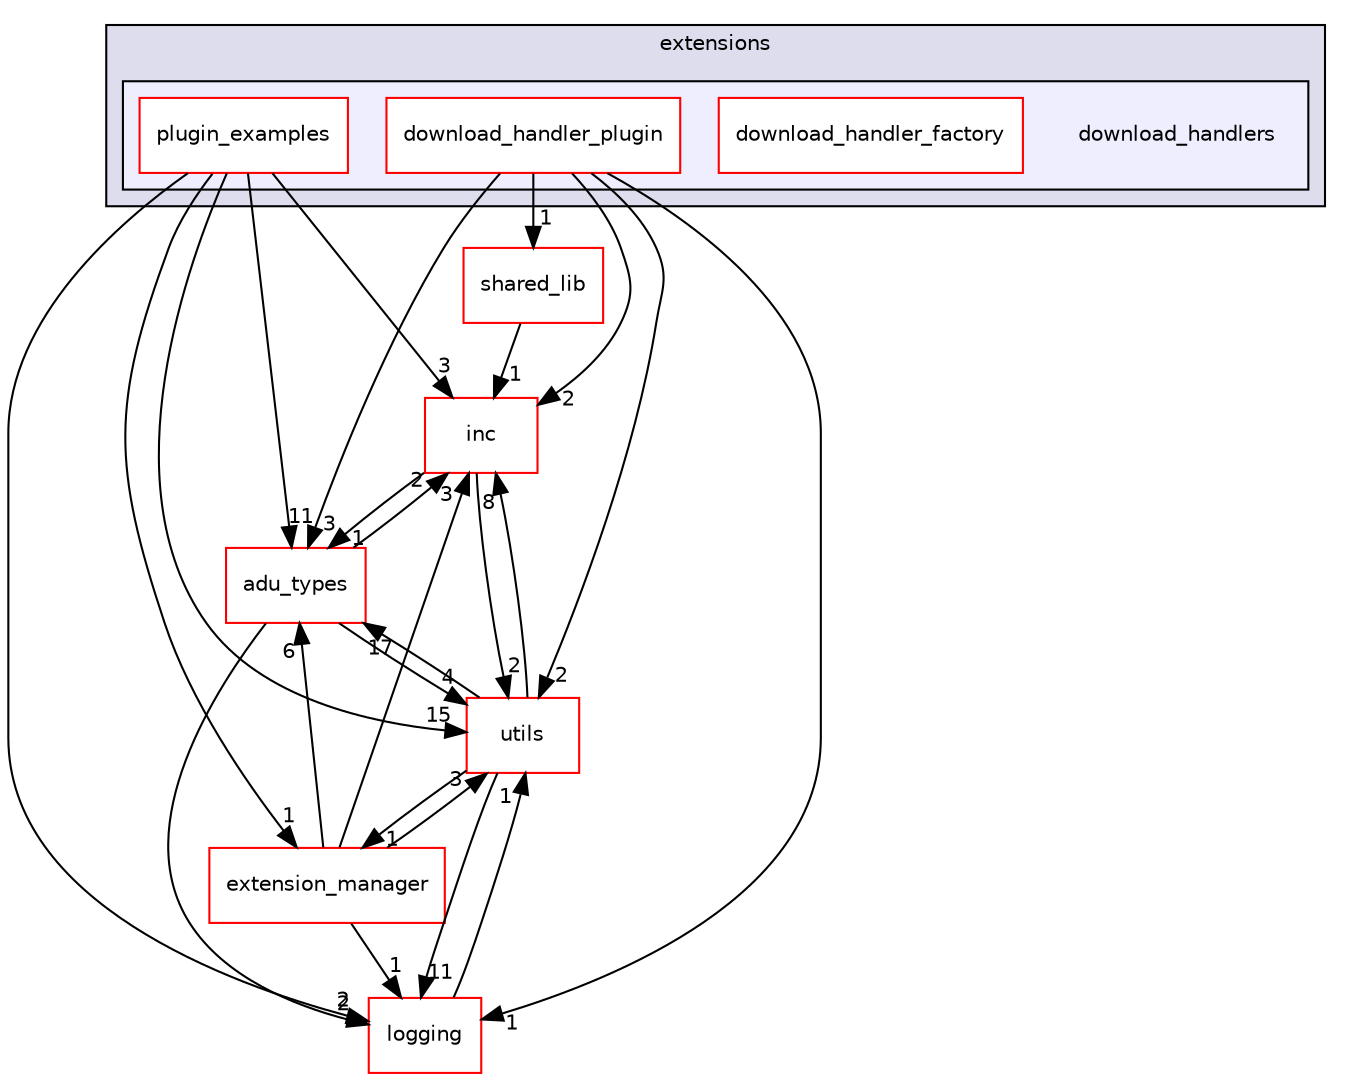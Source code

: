 digraph "src/extensions/download_handlers" {
  compound=true
  node [ fontsize="10", fontname="Helvetica"];
  edge [ labelfontsize="10", labelfontname="Helvetica"];
  subgraph clusterdir_40c73bf2095fd0473b1b85ccdcac2768 {
    graph [ bgcolor="#ddddee", pencolor="black", label="extensions" fontname="Helvetica", fontsize="10", URL="dir_40c73bf2095fd0473b1b85ccdcac2768.html"]
  subgraph clusterdir_a1bed297603bd85e845cfcfeb80e4c7b {
    graph [ bgcolor="#eeeeff", pencolor="black", label="" URL="dir_a1bed297603bd85e845cfcfeb80e4c7b.html"];
    dir_a1bed297603bd85e845cfcfeb80e4c7b [shape=plaintext label="download_handlers"];
    dir_e63586534380258dcc047f9027102bcb [shape=box label="download_handler_factory" color="red" fillcolor="white" style="filled" URL="dir_e63586534380258dcc047f9027102bcb.html"];
    dir_3f67ffc1db653de8014ee11d13276b89 [shape=box label="download_handler_plugin" color="red" fillcolor="white" style="filled" URL="dir_3f67ffc1db653de8014ee11d13276b89.html"];
    dir_e4455ccd2e5d3a3321e45fa96ec0443d [shape=box label="plugin_examples" color="red" fillcolor="white" style="filled" URL="dir_e4455ccd2e5d3a3321e45fa96ec0443d.html"];
  }
  }
  dir_6bc6ad22483805bbbda55258ad2a62ea [shape=box label="inc" fillcolor="white" style="filled" color="red" URL="dir_6bc6ad22483805bbbda55258ad2a62ea.html"];
  dir_2fa9b52a3673ed0f8fcfc3f4f3ae93e3 [shape=box label="adu_types" fillcolor="white" style="filled" color="red" URL="dir_2fa9b52a3673ed0f8fcfc3f4f3ae93e3.html"];
  dir_76edb0a872d73d4312979d52eefe6155 [shape=box label="extension_manager" fillcolor="white" style="filled" color="red" URL="dir_76edb0a872d73d4312979d52eefe6155.html"];
  dir_b3320b59a4aa4a7431bc8488b87009bf [shape=box label="logging" fillcolor="white" style="filled" color="red" URL="dir_b3320b59a4aa4a7431bc8488b87009bf.html"];
  dir_8d7f4a599028c5844c1d7e3964964518 [shape=box label="shared_lib" fillcolor="white" style="filled" color="red" URL="dir_8d7f4a599028c5844c1d7e3964964518.html"];
  dir_313caf1132e152dd9b58bea13a4052ca [shape=box label="utils" fillcolor="white" style="filled" color="red" URL="dir_313caf1132e152dd9b58bea13a4052ca.html"];
  dir_6bc6ad22483805bbbda55258ad2a62ea->dir_2fa9b52a3673ed0f8fcfc3f4f3ae93e3 [headlabel="1", labeldistance=1.5 headhref="dir_000137_000003.html"];
  dir_6bc6ad22483805bbbda55258ad2a62ea->dir_313caf1132e152dd9b58bea13a4052ca [headlabel="2", labeldistance=1.5 headhref="dir_000137_000154.html"];
  dir_2fa9b52a3673ed0f8fcfc3f4f3ae93e3->dir_6bc6ad22483805bbbda55258ad2a62ea [headlabel="2", labeldistance=1.5 headhref="dir_000003_000137.html"];
  dir_2fa9b52a3673ed0f8fcfc3f4f3ae93e3->dir_b3320b59a4aa4a7431bc8488b87009bf [headlabel="2", labeldistance=1.5 headhref="dir_000003_000143.html"];
  dir_2fa9b52a3673ed0f8fcfc3f4f3ae93e3->dir_313caf1132e152dd9b58bea13a4052ca [headlabel="4", labeldistance=1.5 headhref="dir_000003_000154.html"];
  dir_e4455ccd2e5d3a3321e45fa96ec0443d->dir_6bc6ad22483805bbbda55258ad2a62ea [headlabel="3", labeldistance=1.5 headhref="dir_000096_000137.html"];
  dir_e4455ccd2e5d3a3321e45fa96ec0443d->dir_2fa9b52a3673ed0f8fcfc3f4f3ae93e3 [headlabel="11", labeldistance=1.5 headhref="dir_000096_000003.html"];
  dir_e4455ccd2e5d3a3321e45fa96ec0443d->dir_76edb0a872d73d4312979d52eefe6155 [headlabel="1", labeldistance=1.5 headhref="dir_000096_000113.html"];
  dir_e4455ccd2e5d3a3321e45fa96ec0443d->dir_b3320b59a4aa4a7431bc8488b87009bf [headlabel="2", labeldistance=1.5 headhref="dir_000096_000143.html"];
  dir_e4455ccd2e5d3a3321e45fa96ec0443d->dir_313caf1132e152dd9b58bea13a4052ca [headlabel="15", labeldistance=1.5 headhref="dir_000096_000154.html"];
  dir_76edb0a872d73d4312979d52eefe6155->dir_6bc6ad22483805bbbda55258ad2a62ea [headlabel="3", labeldistance=1.5 headhref="dir_000113_000137.html"];
  dir_76edb0a872d73d4312979d52eefe6155->dir_2fa9b52a3673ed0f8fcfc3f4f3ae93e3 [headlabel="6", labeldistance=1.5 headhref="dir_000113_000003.html"];
  dir_76edb0a872d73d4312979d52eefe6155->dir_b3320b59a4aa4a7431bc8488b87009bf [headlabel="1", labeldistance=1.5 headhref="dir_000113_000143.html"];
  dir_76edb0a872d73d4312979d52eefe6155->dir_313caf1132e152dd9b58bea13a4052ca [headlabel="3", labeldistance=1.5 headhref="dir_000113_000154.html"];
  dir_3f67ffc1db653de8014ee11d13276b89->dir_6bc6ad22483805bbbda55258ad2a62ea [headlabel="2", labeldistance=1.5 headhref="dir_000093_000137.html"];
  dir_3f67ffc1db653de8014ee11d13276b89->dir_2fa9b52a3673ed0f8fcfc3f4f3ae93e3 [headlabel="3", labeldistance=1.5 headhref="dir_000093_000003.html"];
  dir_3f67ffc1db653de8014ee11d13276b89->dir_b3320b59a4aa4a7431bc8488b87009bf [headlabel="1", labeldistance=1.5 headhref="dir_000093_000143.html"];
  dir_3f67ffc1db653de8014ee11d13276b89->dir_8d7f4a599028c5844c1d7e3964964518 [headlabel="1", labeldistance=1.5 headhref="dir_000093_000119.html"];
  dir_3f67ffc1db653de8014ee11d13276b89->dir_313caf1132e152dd9b58bea13a4052ca [headlabel="2", labeldistance=1.5 headhref="dir_000093_000154.html"];
  dir_b3320b59a4aa4a7431bc8488b87009bf->dir_313caf1132e152dd9b58bea13a4052ca [headlabel="1", labeldistance=1.5 headhref="dir_000143_000154.html"];
  dir_8d7f4a599028c5844c1d7e3964964518->dir_6bc6ad22483805bbbda55258ad2a62ea [headlabel="1", labeldistance=1.5 headhref="dir_000119_000137.html"];
  dir_313caf1132e152dd9b58bea13a4052ca->dir_6bc6ad22483805bbbda55258ad2a62ea [headlabel="8", labeldistance=1.5 headhref="dir_000154_000137.html"];
  dir_313caf1132e152dd9b58bea13a4052ca->dir_2fa9b52a3673ed0f8fcfc3f4f3ae93e3 [headlabel="17", labeldistance=1.5 headhref="dir_000154_000003.html"];
  dir_313caf1132e152dd9b58bea13a4052ca->dir_76edb0a872d73d4312979d52eefe6155 [headlabel="1", labeldistance=1.5 headhref="dir_000154_000113.html"];
  dir_313caf1132e152dd9b58bea13a4052ca->dir_b3320b59a4aa4a7431bc8488b87009bf [headlabel="11", labeldistance=1.5 headhref="dir_000154_000143.html"];
}
